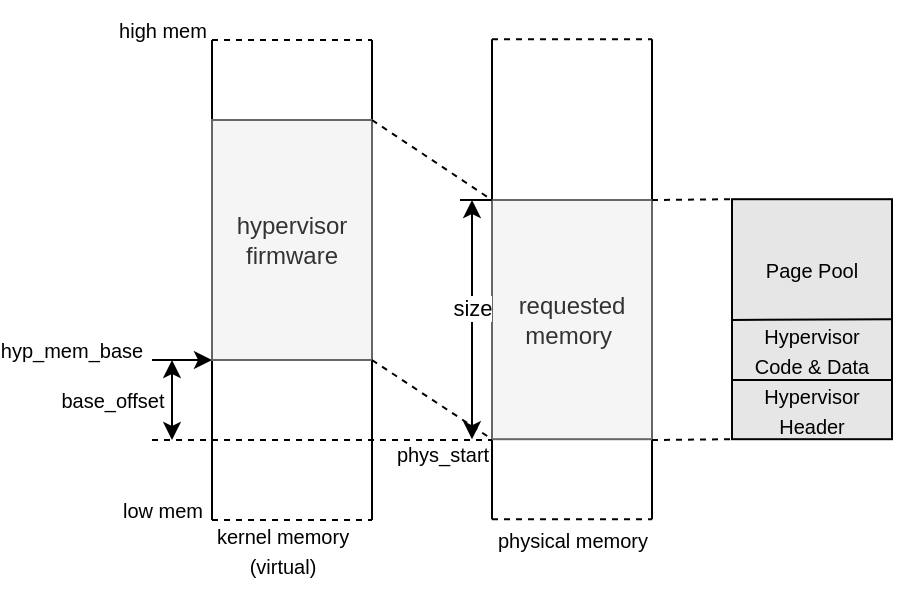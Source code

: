 <mxfile version="23.1.6" type="github">
  <diagram name="第 1 页" id="9xUPOt4oZxQG6Y2PiGtk">
    <mxGraphModel dx="830" dy="456" grid="1" gridSize="10" guides="1" tooltips="1" connect="1" arrows="1" fold="1" page="1" pageScale="1" pageWidth="827" pageHeight="1169" math="0" shadow="0">
      <root>
        <mxCell id="0" />
        <mxCell id="1" parent="0" />
        <mxCell id="c0-gq3srGuKgjeA9k8VQ-31" value="" style="rounded=0;whiteSpace=wrap;html=1;fillColor=#E6E6E6;" vertex="1" parent="1">
          <mxGeometry x="420" y="159.6" width="80" height="120" as="geometry" />
        </mxCell>
        <mxCell id="c0-gq3srGuKgjeA9k8VQ-2" value="" style="endArrow=none;html=1;rounded=0;" edge="1" parent="1">
          <mxGeometry width="50" height="50" relative="1" as="geometry">
            <mxPoint x="300" y="319.6" as="sourcePoint" />
            <mxPoint x="300" y="79.6" as="targetPoint" />
          </mxGeometry>
        </mxCell>
        <mxCell id="c0-gq3srGuKgjeA9k8VQ-3" value="" style="endArrow=none;html=1;rounded=0;" edge="1" parent="1">
          <mxGeometry width="50" height="50" relative="1" as="geometry">
            <mxPoint x="380" y="319.6" as="sourcePoint" />
            <mxPoint x="380" y="79.6" as="targetPoint" />
          </mxGeometry>
        </mxCell>
        <mxCell id="c0-gq3srGuKgjeA9k8VQ-4" value="" style="endArrow=none;dashed=1;html=1;rounded=0;" edge="1" parent="1">
          <mxGeometry width="50" height="50" relative="1" as="geometry">
            <mxPoint x="300" y="79.6" as="sourcePoint" />
            <mxPoint x="380" y="79.6" as="targetPoint" />
          </mxGeometry>
        </mxCell>
        <mxCell id="c0-gq3srGuKgjeA9k8VQ-5" value="" style="endArrow=none;dashed=1;html=1;rounded=0;" edge="1" parent="1">
          <mxGeometry width="50" height="50" relative="1" as="geometry">
            <mxPoint x="300" y="319.6" as="sourcePoint" />
            <mxPoint x="380" y="319.6" as="targetPoint" />
          </mxGeometry>
        </mxCell>
        <mxCell id="c0-gq3srGuKgjeA9k8VQ-6" value="&lt;font style=&quot;font-size: 10px;&quot;&gt;physical memory&lt;/font&gt;" style="text;html=1;align=center;verticalAlign=middle;resizable=0;points=[];autosize=1;strokeColor=none;fillColor=none;" vertex="1" parent="1">
          <mxGeometry x="290" y="315" width="100" height="30" as="geometry" />
        </mxCell>
        <mxCell id="c0-gq3srGuKgjeA9k8VQ-9" value="" style="endArrow=none;html=1;rounded=0;" edge="1" parent="1">
          <mxGeometry width="50" height="50" relative="1" as="geometry">
            <mxPoint x="160" y="320" as="sourcePoint" />
            <mxPoint x="160" y="80" as="targetPoint" />
          </mxGeometry>
        </mxCell>
        <mxCell id="c0-gq3srGuKgjeA9k8VQ-10" value="" style="endArrow=none;html=1;rounded=0;" edge="1" parent="1">
          <mxGeometry width="50" height="50" relative="1" as="geometry">
            <mxPoint x="240" y="320" as="sourcePoint" />
            <mxPoint x="240" y="80" as="targetPoint" />
          </mxGeometry>
        </mxCell>
        <mxCell id="c0-gq3srGuKgjeA9k8VQ-11" value="" style="endArrow=none;dashed=1;html=1;rounded=0;strokeWidth=1;targetPerimeterSpacing=0;jumpSize=6;endSize=6;" edge="1" parent="1">
          <mxGeometry width="50" height="50" relative="1" as="geometry">
            <mxPoint x="160" y="80" as="sourcePoint" />
            <mxPoint x="240" y="80" as="targetPoint" />
          </mxGeometry>
        </mxCell>
        <mxCell id="c0-gq3srGuKgjeA9k8VQ-12" value="" style="endArrow=none;dashed=1;html=1;rounded=0;" edge="1" parent="1">
          <mxGeometry width="50" height="50" relative="1" as="geometry">
            <mxPoint x="160" y="320" as="sourcePoint" />
            <mxPoint x="240" y="320" as="targetPoint" />
          </mxGeometry>
        </mxCell>
        <mxCell id="c0-gq3srGuKgjeA9k8VQ-13" value="&lt;font style=&quot;font-size: 10px;&quot;&gt;kernel memory&lt;br&gt;(virtual)&lt;br&gt;&lt;/font&gt;" style="text;html=1;align=center;verticalAlign=middle;resizable=0;points=[];autosize=1;strokeColor=none;fillColor=none;" vertex="1" parent="1">
          <mxGeometry x="150" y="315" width="90" height="40" as="geometry" />
        </mxCell>
        <mxCell id="c0-gq3srGuKgjeA9k8VQ-14" value="&lt;font style=&quot;font-size: 12px;&quot;&gt;requested memory&amp;nbsp;&lt;/font&gt;" style="rounded=0;whiteSpace=wrap;html=1;fillColor=#f5f5f5;fontColor=#333333;strokeColor=#666666;" vertex="1" parent="1">
          <mxGeometry x="300" y="160" width="80" height="119.6" as="geometry" />
        </mxCell>
        <mxCell id="c0-gq3srGuKgjeA9k8VQ-16" value="&lt;font style=&quot;font-size: 10px;&quot;&gt;phys_start&lt;/font&gt;" style="text;html=1;align=center;verticalAlign=middle;resizable=0;points=[];autosize=1;strokeColor=none;fillColor=none;" vertex="1" parent="1">
          <mxGeometry x="240" y="272" width="70" height="30" as="geometry" />
        </mxCell>
        <mxCell id="c0-gq3srGuKgjeA9k8VQ-17" value="" style="endArrow=none;html=1;rounded=0;" edge="1" parent="1">
          <mxGeometry width="50" height="50" relative="1" as="geometry">
            <mxPoint x="284" y="160" as="sourcePoint" />
            <mxPoint x="300" y="160" as="targetPoint" />
          </mxGeometry>
        </mxCell>
        <mxCell id="c0-gq3srGuKgjeA9k8VQ-18" value="" style="endArrow=classic;startArrow=classic;html=1;rounded=0;" edge="1" parent="1">
          <mxGeometry width="50" height="50" relative="1" as="geometry">
            <mxPoint x="290" y="279.6" as="sourcePoint" />
            <mxPoint x="290" y="160" as="targetPoint" />
          </mxGeometry>
        </mxCell>
        <mxCell id="c0-gq3srGuKgjeA9k8VQ-20" value="size" style="edgeLabel;html=1;align=center;verticalAlign=middle;resizable=0;points=[];" vertex="1" connectable="0" parent="c0-gq3srGuKgjeA9k8VQ-18">
          <mxGeometry x="-0.008" y="1" relative="1" as="geometry">
            <mxPoint x="1" y="-6" as="offset" />
          </mxGeometry>
        </mxCell>
        <mxCell id="c0-gq3srGuKgjeA9k8VQ-21" value="&lt;font style=&quot;font-size: 12px;&quot;&gt;hypervisor firmware&lt;/font&gt;" style="rounded=0;whiteSpace=wrap;html=1;fillColor=#f5f5f5;fontColor=#333333;strokeColor=#666666;" vertex="1" parent="1">
          <mxGeometry x="160" y="120" width="80" height="120" as="geometry" />
        </mxCell>
        <mxCell id="c0-gq3srGuKgjeA9k8VQ-22" value="" style="endArrow=classic;html=1;rounded=0;" edge="1" parent="1">
          <mxGeometry width="50" height="50" relative="1" as="geometry">
            <mxPoint x="130" y="240" as="sourcePoint" />
            <mxPoint x="160" y="240" as="targetPoint" />
          </mxGeometry>
        </mxCell>
        <mxCell id="c0-gq3srGuKgjeA9k8VQ-23" value="&lt;font style=&quot;font-size: 10px;&quot;&gt;hyp_mem_base&lt;/font&gt;" style="text;html=1;align=center;verticalAlign=middle;whiteSpace=wrap;rounded=0;" vertex="1" parent="1">
          <mxGeometry x="60" y="220" width="60" height="30" as="geometry" />
        </mxCell>
        <mxCell id="c0-gq3srGuKgjeA9k8VQ-24" value="" style="endArrow=none;dashed=1;html=1;rounded=0;entryX=0;entryY=0;entryDx=0;entryDy=0;" edge="1" parent="1" target="c0-gq3srGuKgjeA9k8VQ-14">
          <mxGeometry width="50" height="50" relative="1" as="geometry">
            <mxPoint x="240" y="120" as="sourcePoint" />
            <mxPoint x="290" y="70" as="targetPoint" />
          </mxGeometry>
        </mxCell>
        <mxCell id="c0-gq3srGuKgjeA9k8VQ-25" value="" style="endArrow=none;dashed=1;html=1;rounded=0;entryX=0;entryY=1;entryDx=0;entryDy=0;" edge="1" parent="1" target="c0-gq3srGuKgjeA9k8VQ-14">
          <mxGeometry width="50" height="50" relative="1" as="geometry">
            <mxPoint x="240" y="240" as="sourcePoint" />
            <mxPoint x="290" y="190" as="targetPoint" />
          </mxGeometry>
        </mxCell>
        <mxCell id="c0-gq3srGuKgjeA9k8VQ-28" value="" style="endArrow=none;dashed=1;html=1;rounded=0;" edge="1" parent="1">
          <mxGeometry width="50" height="50" relative="1" as="geometry">
            <mxPoint x="130" y="280" as="sourcePoint" />
            <mxPoint x="300" y="280" as="targetPoint" />
          </mxGeometry>
        </mxCell>
        <mxCell id="c0-gq3srGuKgjeA9k8VQ-29" value="" style="endArrow=classic;startArrow=classic;html=1;rounded=0;" edge="1" parent="1">
          <mxGeometry width="50" height="50" relative="1" as="geometry">
            <mxPoint x="140" y="280" as="sourcePoint" />
            <mxPoint x="140" y="240" as="targetPoint" />
          </mxGeometry>
        </mxCell>
        <mxCell id="c0-gq3srGuKgjeA9k8VQ-30" value="&lt;font style=&quot;font-size: 10px;&quot;&gt;base_offset&lt;/font&gt;" style="edgeLabel;html=1;align=center;verticalAlign=middle;resizable=0;points=[];" vertex="1" connectable="0" parent="c0-gq3srGuKgjeA9k8VQ-29">
          <mxGeometry x="0.1" relative="1" as="geometry">
            <mxPoint x="-30" y="2" as="offset" />
          </mxGeometry>
        </mxCell>
        <mxCell id="c0-gq3srGuKgjeA9k8VQ-32" value="" style="endArrow=none;html=1;rounded=0;entryX=1;entryY=0.75;entryDx=0;entryDy=0;exitX=0;exitY=0.75;exitDx=0;exitDy=0;" edge="1" parent="1">
          <mxGeometry width="50" height="50" relative="1" as="geometry">
            <mxPoint x="420" y="250.0" as="sourcePoint" />
            <mxPoint x="500" y="250.0" as="targetPoint" />
          </mxGeometry>
        </mxCell>
        <mxCell id="c0-gq3srGuKgjeA9k8VQ-33" value="&lt;font style=&quot;font-size: 10px;&quot;&gt;Hypervisor Header&lt;/font&gt;" style="text;html=1;align=center;verticalAlign=middle;whiteSpace=wrap;rounded=0;" vertex="1" parent="1">
          <mxGeometry x="430" y="249.6" width="60" height="30" as="geometry" />
        </mxCell>
        <mxCell id="c0-gq3srGuKgjeA9k8VQ-34" value="" style="endArrow=none;html=1;rounded=0;entryX=1;entryY=0.5;entryDx=0;entryDy=0;" edge="1" parent="1" target="c0-gq3srGuKgjeA9k8VQ-31">
          <mxGeometry width="50" height="50" relative="1" as="geometry">
            <mxPoint x="420" y="220" as="sourcePoint" />
            <mxPoint x="470" y="170" as="targetPoint" />
          </mxGeometry>
        </mxCell>
        <mxCell id="c0-gq3srGuKgjeA9k8VQ-35" value="&lt;font style=&quot;font-size: 10px;&quot;&gt;Hypervisor Code &amp;amp; Data&lt;/font&gt;" style="text;html=1;align=center;verticalAlign=middle;whiteSpace=wrap;rounded=0;" vertex="1" parent="1">
          <mxGeometry x="425" y="219.6" width="70" height="30" as="geometry" />
        </mxCell>
        <mxCell id="c0-gq3srGuKgjeA9k8VQ-36" value="&lt;font style=&quot;font-size: 10px;&quot;&gt;Page Pool&lt;/font&gt;" style="text;html=1;align=center;verticalAlign=middle;whiteSpace=wrap;rounded=0;" vertex="1" parent="1">
          <mxGeometry x="430" y="180" width="60" height="30" as="geometry" />
        </mxCell>
        <mxCell id="c0-gq3srGuKgjeA9k8VQ-37" value="" style="endArrow=none;dashed=1;html=1;rounded=0;entryX=0;entryY=0;entryDx=0;entryDy=0;" edge="1" parent="1" target="c0-gq3srGuKgjeA9k8VQ-31">
          <mxGeometry width="50" height="50" relative="1" as="geometry">
            <mxPoint x="380" y="160" as="sourcePoint" />
            <mxPoint x="430" y="110" as="targetPoint" />
          </mxGeometry>
        </mxCell>
        <mxCell id="c0-gq3srGuKgjeA9k8VQ-38" value="" style="endArrow=none;dashed=1;html=1;rounded=0;entryX=0;entryY=1;entryDx=0;entryDy=0;" edge="1" parent="1" target="c0-gq3srGuKgjeA9k8VQ-31">
          <mxGeometry width="50" height="50" relative="1" as="geometry">
            <mxPoint x="380" y="280" as="sourcePoint" />
            <mxPoint x="430" y="230" as="targetPoint" />
          </mxGeometry>
        </mxCell>
        <mxCell id="c0-gq3srGuKgjeA9k8VQ-39" value="&lt;font style=&quot;font-size: 10px;&quot;&gt;low mem&lt;/font&gt;" style="text;html=1;align=center;verticalAlign=middle;resizable=0;points=[];autosize=1;strokeColor=none;fillColor=none;" vertex="1" parent="1">
          <mxGeometry x="105" y="300" width="60" height="30" as="geometry" />
        </mxCell>
        <mxCell id="c0-gq3srGuKgjeA9k8VQ-40" value="&lt;font style=&quot;font-size: 10px;&quot;&gt;high mem&lt;/font&gt;" style="text;html=1;align=center;verticalAlign=middle;resizable=0;points=[];autosize=1;strokeColor=none;fillColor=none;" vertex="1" parent="1">
          <mxGeometry x="100" y="60" width="70" height="30" as="geometry" />
        </mxCell>
      </root>
    </mxGraphModel>
  </diagram>
</mxfile>
